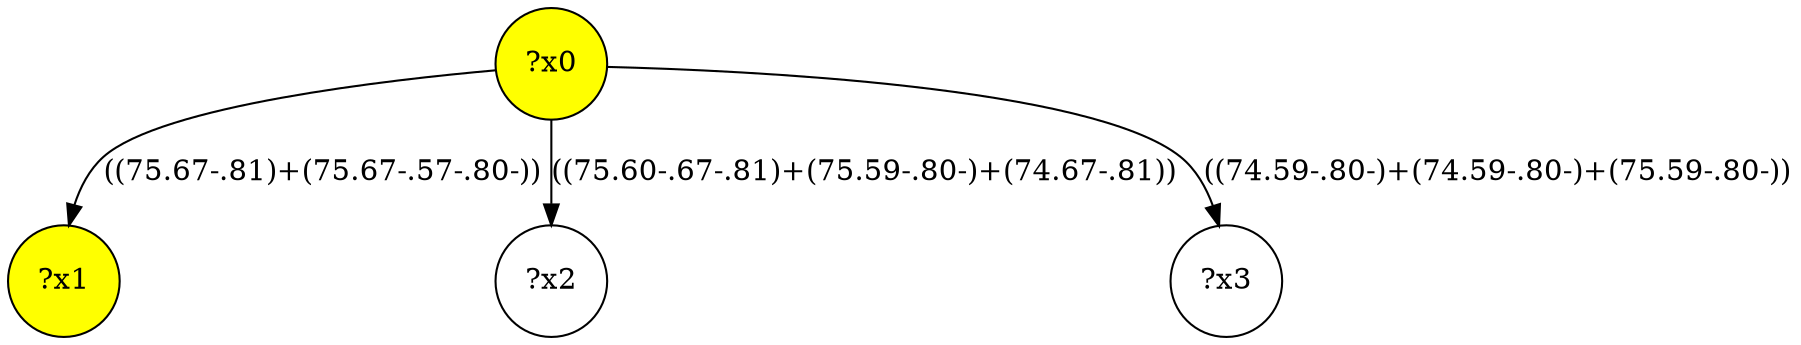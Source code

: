 digraph g {
	x0 [fillcolor="yellow", style="filled," shape=circle, label="?x0"];
	x1 [fillcolor="yellow", style="filled," shape=circle, label="?x1"];
	x0 -> x1 [label="((75.67-.81)+(75.67-.57-.80-))"];
	x2 [shape=circle, label="?x2"];
	x0 -> x2 [label="((75.60-.67-.81)+(75.59-.80-)+(74.67-.81))"];
	x3 [shape=circle, label="?x3"];
	x0 -> x3 [label="((74.59-.80-)+(74.59-.80-)+(75.59-.80-))"];
}
